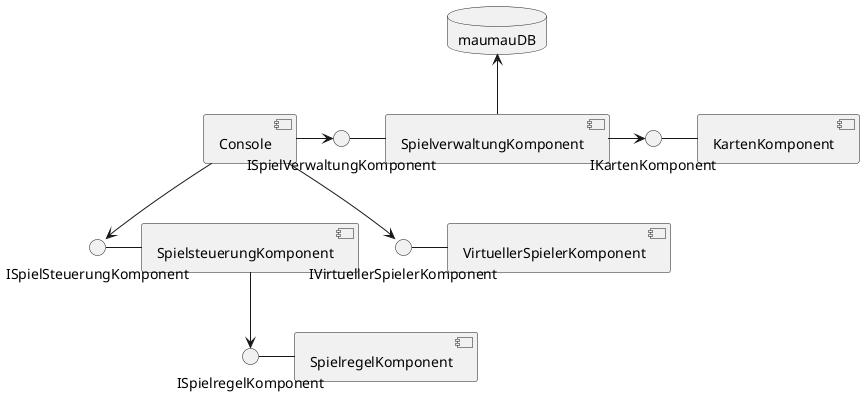 @startuml

[SpielregelKomponent] as srlk

[SpielsteuerungKomponent] as ssk

[KartenKomponent] as kk

[Console] as Console

[SpielverwaltungKomponent] as svk

[VirtuellerSpielerKomponent] as vsk

database "maumauDB" {

}

ISpielregelKomponent - srlk

ISpielSteuerungKomponent - ssk

IKartenKomponent - kk

ISpielVerwaltungKomponent  - svk

IVirtuellerSpielerKomponent - vsk

Console -right-> ISpielVerwaltungKomponent

Console -down-> ISpielSteuerungKomponent

Console -down-> IVirtuellerSpielerKomponent

ssk --> ISpielregelKomponent

svk -right-> IKartenKomponent

svk -up-> maumauDB







@enduml